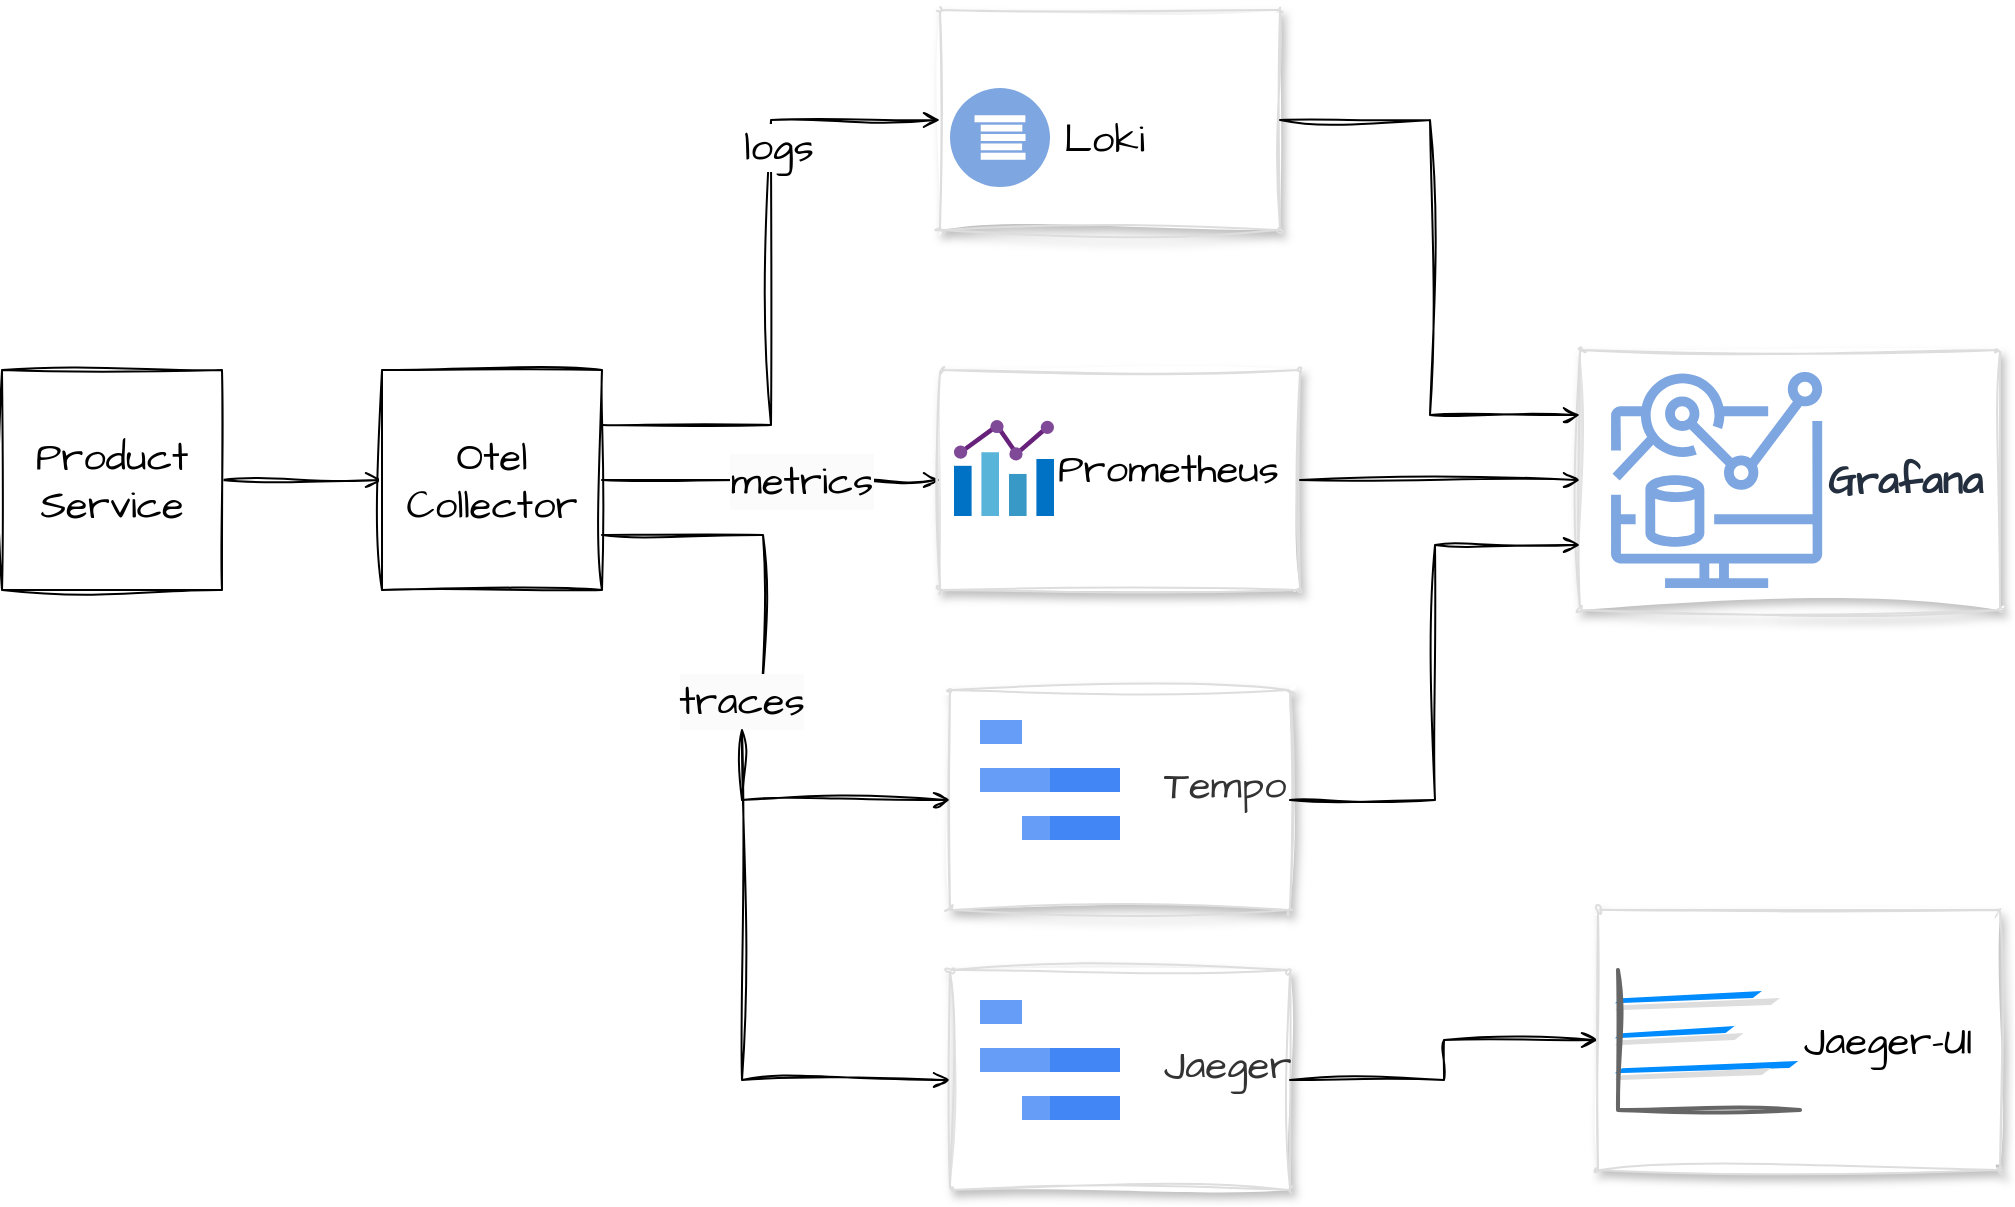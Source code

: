 <mxfile version="20.8.16" type="device" pages="2"><diagram id="aENGo2B5a2wvwdir8ZUA" name="Approach"><mxGraphModel dx="2573" dy="814" grid="1" gridSize="10" guides="1" tooltips="1" connect="1" arrows="1" fold="1" page="1" pageScale="1" pageWidth="1169" pageHeight="827" math="0" shadow="0"><root><mxCell id="0"/><mxCell id="1" parent="0"/><mxCell id="NOFSG3RNa58tvnHewngB-18" style="edgeStyle=orthogonalEdgeStyle;rounded=0;sketch=1;hachureGap=4;jiggle=2;curveFitting=1;orthogonalLoop=1;jettySize=auto;html=1;entryX=0;entryY=0.5;entryDx=0;entryDy=0;fontFamily=Architects Daughter;fontSource=https%3A%2F%2Ffonts.googleapis.com%2Fcss%3Ffamily%3DArchitects%2BDaughter;fontSize=20;endArrow=open;endFill=0;" parent="1" source="NOFSG3RNa58tvnHewngB-1" target="NOFSG3RNa58tvnHewngB-2" edge="1"><mxGeometry relative="1" as="geometry"/></mxCell><mxCell id="NOFSG3RNa58tvnHewngB-1" value="Product Service" style="whiteSpace=wrap;html=1;aspect=fixed;sketch=1;hachureGap=4;jiggle=2;curveFitting=1;fontFamily=Architects Daughter;fontSource=https%3A%2F%2Ffonts.googleapis.com%2Fcss%3Ffamily%3DArchitects%2BDaughter;fontSize=20;" parent="1" vertex="1"><mxGeometry x="-1120" y="220" width="110" height="110" as="geometry"/></mxCell><mxCell id="NOFSG3RNa58tvnHewngB-17" style="edgeStyle=orthogonalEdgeStyle;rounded=0;sketch=1;hachureGap=4;jiggle=2;curveFitting=1;orthogonalLoop=1;jettySize=auto;html=1;entryX=0;entryY=0.5;entryDx=0;entryDy=0;fontFamily=Architects Daughter;fontSource=https%3A%2F%2Ffonts.googleapis.com%2Fcss%3Ffamily%3DArchitects%2BDaughter;fontSize=20;endArrow=open;endFill=0;startArrow=none;exitX=1;exitY=0.5;exitDx=0;exitDy=0;" parent="1" target="NOFSG3RNa58tvnHewngB-14" edge="1" source="NOFSG3RNa58tvnHewngB-22"><mxGeometry relative="1" as="geometry"><mxPoint x="-701" y="429" as="sourcePoint"/></mxGeometry></mxCell><mxCell id="NOFSG3RNa58tvnHewngB-2" value="Otel Collector" style="whiteSpace=wrap;html=1;aspect=fixed;sketch=1;hachureGap=4;jiggle=2;curveFitting=1;fontFamily=Architects Daughter;fontSource=https%3A%2F%2Ffonts.googleapis.com%2Fcss%3Ffamily%3DArchitects%2BDaughter;fontSize=20;" parent="1" vertex="1"><mxGeometry x="-930" y="220" width="110" height="110" as="geometry"/></mxCell><mxCell id="NOFSG3RNa58tvnHewngB-5" value="" style="strokeColor=#dddddd;shadow=1;strokeWidth=1;rounded=1;absoluteArcSize=1;arcSize=2;sketch=1;hachureGap=4;jiggle=2;curveFitting=1;fontFamily=Architects Daughter;fontSource=https%3A%2F%2Ffonts.googleapis.com%2Fcss%3Ffamily%3DArchitects%2BDaughter;fontSize=22;" parent="1" vertex="1"><mxGeometry x="-651" y="40" width="170" height="110" as="geometry"/></mxCell><mxCell id="NOFSG3RNa58tvnHewngB-6" value="Loki" style="sketch=0;dashed=0;connectable=0;html=1;fillColor=#7EA6E0;strokeColor=none;shape=mxgraph.gcp2.logs_api;part=1;labelPosition=right;verticalLabelPosition=middle;align=left;verticalAlign=middle;spacingLeft=5;fontSize=20;hachureGap=4;jiggle=2;curveFitting=1;fontFamily=Architects Daughter;fontSource=https%3A%2F%2Ffonts.googleapis.com%2Fcss%3Ffamily%3DArchitects%2BDaughter;" parent="NOFSG3RNa58tvnHewngB-5" vertex="1"><mxGeometry y="0.5" width="50" height="49.5" relative="1" as="geometry"><mxPoint x="5" y="-16" as="offset"/></mxGeometry></mxCell><mxCell id="NOFSG3RNa58tvnHewngB-7" value="" style="strokeColor=#dddddd;shadow=1;strokeWidth=1;rounded=1;absoluteArcSize=1;arcSize=2;sketch=1;hachureGap=4;jiggle=2;curveFitting=1;fontFamily=Architects Daughter;fontSource=https%3A%2F%2Ffonts.googleapis.com%2Fcss%3Ffamily%3DArchitects%2BDaughter;fontSize=20;" parent="1" vertex="1"><mxGeometry x="-646" y="380" width="170" height="110" as="geometry"/></mxCell><mxCell id="NOFSG3RNa58tvnHewngB-8" value="Tempo" style="editableCssRules=.*;fontColor=#333333;shape=image;verticalLabelPosition=middle;labelBackgroundColor=#ffffff;verticalAlign=middle;labelPosition=right;align=left;spacingLeft=20;part=1;points=[];imageAspect=0;image=data:image/svg+xml,PHN2ZyB4bWxucz0iaHR0cDovL3d3dy53My5vcmcvMjAwMC9zdmciIHhtbG5zOnY9Imh0dHBzOi8vdmVjdGEuaW8vbmFubyIgd2lkdGg9IjIwIiBoZWlnaHQ9IjIwIiB2aWV3Qm94PSIwIDAgMjAgMjAiPiYjeGE7CTxzdHlsZSB0eXBlPSJ0ZXh0L2NzcyI+JiN4YTsJLnN0MHtmaWxsOiM0Mjg1ZjQ7fSYjeGE7CS5zdDF7ZmlsbDojNjY5ZGY2O30mI3hhOwk8L3N0eWxlPiYjeGE7CTxwYXRoIGNsYXNzPSJzdDAiIGQ9Ik0yMCA4SDEwdjRoMTB6bTAgOEgxMHY0aDEweiIgZmlsbD0iIzQyODVmNCIvPiYjeGE7CTxwYXRoIGNsYXNzPSJzdDEiIGQ9Ik0xMCAxNkg2djRoNHpNMCAwaDZ2NEgwem0wIDhoMTB2NEgweiIgZmlsbD0iIzY2OWRmNiIvPiYjeGE7PC9zdmc+;sketch=1;hachureGap=4;jiggle=2;curveFitting=1;fontFamily=Architects Daughter;fontSource=https%3A%2F%2Ffonts.googleapis.com%2Fcss%3Ffamily%3DArchitects%2BDaughter;fontSize=20;" parent="NOFSG3RNa58tvnHewngB-7" vertex="1"><mxGeometry width="70" height="60" relative="1" as="geometry"><mxPoint x="15" y="15" as="offset"/></mxGeometry></mxCell><mxCell id="NOFSG3RNa58tvnHewngB-16" value="" style="group" parent="1" vertex="1" connectable="0"><mxGeometry x="-651" y="220" width="180" height="110" as="geometry"/></mxCell><mxCell id="NOFSG3RNa58tvnHewngB-14" value="" style="strokeColor=#dddddd;shadow=1;strokeWidth=1;rounded=1;absoluteArcSize=1;arcSize=2;sketch=1;hachureGap=4;jiggle=2;curveFitting=1;fontFamily=Architects Daughter;fontSource=https%3A%2F%2Ffonts.googleapis.com%2Fcss%3Ffamily%3DArchitects%2BDaughter;fontSize=20;" parent="NOFSG3RNa58tvnHewngB-16" vertex="1"><mxGeometry width="180" height="110" as="geometry"/></mxCell><mxCell id="NOFSG3RNa58tvnHewngB-13" value="Prometheus" style="sketch=0;aspect=fixed;html=1;points=[];align=left;image;fontSize=20;image=img/lib/mscae/Chart.svg;hachureGap=4;jiggle=2;curveFitting=1;fontFamily=Architects Daughter;fontSource=https%3A%2F%2Ffonts.googleapis.com%2Fcss%3Ffamily%3DArchitects%2BDaughter;labelPosition=right;verticalLabelPosition=middle;verticalAlign=middle;" parent="NOFSG3RNa58tvnHewngB-16" vertex="1"><mxGeometry x="7" y="25" width="50" height="48" as="geometry"/></mxCell><mxCell id="NOFSG3RNa58tvnHewngB-23" value="" style="edgeStyle=orthogonalEdgeStyle;rounded=0;sketch=1;hachureGap=4;jiggle=2;curveFitting=1;orthogonalLoop=1;jettySize=auto;html=1;exitX=1;exitY=0.5;exitDx=0;exitDy=0;entryX=0;entryY=0.5;entryDx=0;entryDy=0;fontFamily=Architects Daughter;fontSource=https%3A%2F%2Ffonts.googleapis.com%2Fcss%3Ffamily%3DArchitects%2BDaughter;fontSize=20;endArrow=none;endFill=0;" parent="1" source="NOFSG3RNa58tvnHewngB-2" target="NOFSG3RNa58tvnHewngB-22" edge="1"><mxGeometry relative="1" as="geometry"><mxPoint x="-820" y="302.5" as="sourcePoint"/><mxPoint x="-590" y="429" as="targetPoint"/></mxGeometry></mxCell><mxCell id="NOFSG3RNa58tvnHewngB-22" value="&lt;span style=&quot;color: rgb(0, 0, 0); font-family: &amp;quot;Architects Daughter&amp;quot;; font-size: 20px; font-style: normal; font-variant-ligatures: normal; font-variant-caps: normal; font-weight: 400; letter-spacing: normal; orphans: 2; text-indent: 0px; text-transform: none; widows: 2; word-spacing: 0px; -webkit-text-stroke-width: 0px; background-color: rgb(251, 251, 251); text-decoration-thickness: initial; text-decoration-style: initial; text-decoration-color: initial; float: none; display: inline !important;&quot;&gt;metrics&lt;/span&gt;" style="text;whiteSpace=wrap;html=1;fontSize=20;fontFamily=Architects Daughter;fontColor=#333333;align=center;verticalAlign=middle;" parent="1" vertex="1"><mxGeometry x="-750" y="260" width="60" height="30" as="geometry"/></mxCell><mxCell id="QbzpBsziUjCRNDGqQoK3-5" value="" style="group" parent="1" vertex="1" connectable="0"><mxGeometry x="-331" y="210" width="210" height="130" as="geometry"/></mxCell><mxCell id="QbzpBsziUjCRNDGqQoK3-3" value="" style="strokeColor=#dddddd;shadow=1;strokeWidth=1;rounded=1;absoluteArcSize=1;arcSize=2;sketch=1;hachureGap=4;jiggle=2;curveFitting=1;fontFamily=Architects Daughter;fontSource=https%3A%2F%2Ffonts.googleapis.com%2Fcss%3Ffamily%3DArchitects%2BDaughter;fontSize=20;" parent="QbzpBsziUjCRNDGqQoK3-5" vertex="1"><mxGeometry width="210" height="130" as="geometry"/></mxCell><mxCell id="QbzpBsziUjCRNDGqQoK3-1" value="Grafana" style="sketch=0;outlineConnect=0;fontColor=#232F3E;gradientColor=none;fillColor=#7EA6E0;strokeColor=#1A1A1A;dashed=0;verticalLabelPosition=middle;verticalAlign=middle;align=left;html=1;fontSize=20;fontStyle=1;aspect=fixed;pointerEvents=1;shape=mxgraph.aws4.cloudwatch_metrics_insights;hachureGap=4;jiggle=2;curveFitting=1;fontFamily=Architects Daughter;fontSource=https%3A%2F%2Ffonts.googleapis.com%2Fcss%3Ffamily%3DArchitects%2BDaughter;labelPosition=right;" parent="QbzpBsziUjCRNDGqQoK3-5" vertex="1"><mxGeometry x="15" y="11" width="106.62" height="108" as="geometry"/></mxCell><mxCell id="QbzpBsziUjCRNDGqQoK3-6" style="edgeStyle=orthogonalEdgeStyle;rounded=0;sketch=1;hachureGap=4;jiggle=2;curveFitting=1;orthogonalLoop=1;jettySize=auto;html=1;entryX=0;entryY=0.5;entryDx=0;entryDy=0;fontFamily=Architects Daughter;fontSource=https%3A%2F%2Ffonts.googleapis.com%2Fcss%3Ffamily%3DArchitects%2BDaughter;fontSize=20;endArrow=open;endFill=0;" parent="1" source="NOFSG3RNa58tvnHewngB-14" target="QbzpBsziUjCRNDGqQoK3-3" edge="1"><mxGeometry relative="1" as="geometry"/></mxCell><mxCell id="QbzpBsziUjCRNDGqQoK3-10" style="edgeStyle=orthogonalEdgeStyle;rounded=0;sketch=1;hachureGap=4;jiggle=2;curveFitting=1;orthogonalLoop=1;jettySize=auto;html=1;fontFamily=Architects Daughter;fontSource=https%3A%2F%2Ffonts.googleapis.com%2Fcss%3Ffamily%3DArchitects%2BDaughter;fontSize=20;strokeWidth=1;strokeColor=default;exitX=1;exitY=0.5;exitDx=0;exitDy=0;endArrow=open;endFill=0;entryX=0;entryY=0.75;entryDx=0;entryDy=0;" parent="1" source="NOFSG3RNa58tvnHewngB-7" target="QbzpBsziUjCRNDGqQoK3-3" edge="1"><mxGeometry relative="1" as="geometry"><mxPoint x="-290" y="270" as="sourcePoint"/><mxPoint x="-80" y="410" as="targetPoint"/></mxGeometry></mxCell><mxCell id="QbzpBsziUjCRNDGqQoK3-11" style="edgeStyle=orthogonalEdgeStyle;rounded=0;sketch=1;hachureGap=4;jiggle=2;curveFitting=1;orthogonalLoop=1;jettySize=auto;html=1;fontFamily=Architects Daughter;fontSource=https%3A%2F%2Ffonts.googleapis.com%2Fcss%3Ffamily%3DArchitects%2BDaughter;fontSize=20;strokeWidth=1;strokeColor=default;entryX=0;entryY=0.5;entryDx=0;entryDy=0;endArrow=open;endFill=0;exitX=0.5;exitY=1;exitDx=0;exitDy=0;" parent="1" source="POfg6oXya2MA9tNua3T5-5" target="NOFSG3RNa58tvnHewngB-7" edge="1"><mxGeometry relative="1" as="geometry"><mxPoint x="-750" y="430" as="sourcePoint"/><mxPoint x="-40" y="406.5" as="targetPoint"/></mxGeometry></mxCell><mxCell id="QbzpBsziUjCRNDGqQoK3-13" style="edgeStyle=orthogonalEdgeStyle;rounded=0;sketch=1;hachureGap=4;jiggle=2;curveFitting=1;orthogonalLoop=1;jettySize=auto;html=1;fontFamily=Architects Daughter;fontSource=https%3A%2F%2Ffonts.googleapis.com%2Fcss%3Ffamily%3DArchitects%2BDaughter;fontSize=20;strokeWidth=1;strokeColor=default;exitX=1;exitY=0.25;exitDx=0;exitDy=0;entryX=0;entryY=0.5;entryDx=0;entryDy=0;endArrow=open;endFill=0;" parent="1" source="NOFSG3RNa58tvnHewngB-2" target="NOFSG3RNa58tvnHewngB-5" edge="1"><mxGeometry relative="1" as="geometry"><mxPoint x="-1010" y="40" as="sourcePoint"/><mxPoint x="-831" y="40" as="targetPoint"/></mxGeometry></mxCell><mxCell id="QbzpBsziUjCRNDGqQoK3-14" value="logs" style="edgeLabel;html=1;align=center;verticalAlign=middle;resizable=0;points=[];fontSize=20;fontFamily=Architects Daughter;" parent="QbzpBsziUjCRNDGqQoK3-13" vertex="1" connectable="0"><mxGeometry x="0.393" y="-3" relative="1" as="geometry"><mxPoint as="offset"/></mxGeometry></mxCell><mxCell id="QbzpBsziUjCRNDGqQoK3-15" style="edgeStyle=orthogonalEdgeStyle;rounded=0;sketch=1;hachureGap=4;jiggle=2;curveFitting=1;orthogonalLoop=1;jettySize=auto;html=1;fontFamily=Architects Daughter;fontSource=https%3A%2F%2Ffonts.googleapis.com%2Fcss%3Ffamily%3DArchitects%2BDaughter;fontSize=20;strokeWidth=1;strokeColor=default;entryX=0;entryY=0.25;entryDx=0;entryDy=0;exitX=1;exitY=0.5;exitDx=0;exitDy=0;endArrow=open;endFill=0;" parent="1" source="NOFSG3RNa58tvnHewngB-5" target="QbzpBsziUjCRNDGqQoK3-3" edge="1"><mxGeometry relative="1" as="geometry"><mxPoint x="-170" y="120" as="sourcePoint"/><mxPoint x="251" y="241.5" as="targetPoint"/></mxGeometry></mxCell><mxCell id="POfg6oXya2MA9tNua3T5-1" value="" style="strokeColor=#dddddd;shadow=1;strokeWidth=1;rounded=1;absoluteArcSize=1;arcSize=2;sketch=1;hachureGap=4;jiggle=2;curveFitting=1;fontFamily=Architects Daughter;fontSource=https%3A%2F%2Ffonts.googleapis.com%2Fcss%3Ffamily%3DArchitects%2BDaughter;fontSize=20;" vertex="1" parent="1"><mxGeometry x="-646" y="520" width="170" height="110" as="geometry"/></mxCell><mxCell id="POfg6oXya2MA9tNua3T5-2" value="Jaeger" style="editableCssRules=.*;fontColor=#333333;shape=image;verticalLabelPosition=middle;labelBackgroundColor=#ffffff;verticalAlign=middle;labelPosition=right;align=left;spacingLeft=20;part=1;points=[];imageAspect=0;image=data:image/svg+xml,PHN2ZyB4bWxucz0iaHR0cDovL3d3dy53My5vcmcvMjAwMC9zdmciIHhtbG5zOnY9Imh0dHBzOi8vdmVjdGEuaW8vbmFubyIgd2lkdGg9IjIwIiBoZWlnaHQ9IjIwIiB2aWV3Qm94PSIwIDAgMjAgMjAiPiYjeGE7CTxzdHlsZSB0eXBlPSJ0ZXh0L2NzcyI+JiN4YTsJLnN0MHtmaWxsOiM0Mjg1ZjQ7fSYjeGE7CS5zdDF7ZmlsbDojNjY5ZGY2O30mI3hhOwk8L3N0eWxlPiYjeGE7CTxwYXRoIGNsYXNzPSJzdDAiIGQ9Ik0yMCA4SDEwdjRoMTB6bTAgOEgxMHY0aDEweiIgZmlsbD0iIzQyODVmNCIvPiYjeGE7CTxwYXRoIGNsYXNzPSJzdDEiIGQ9Ik0xMCAxNkg2djRoNHpNMCAwaDZ2NEgwem0wIDhoMTB2NEgweiIgZmlsbD0iIzY2OWRmNiIvPiYjeGE7PC9zdmc+;sketch=1;hachureGap=4;jiggle=2;curveFitting=1;fontFamily=Architects Daughter;fontSource=https%3A%2F%2Ffonts.googleapis.com%2Fcss%3Ffamily%3DArchitects%2BDaughter;fontSize=20;" vertex="1" parent="POfg6oXya2MA9tNua3T5-1"><mxGeometry width="70" height="60" relative="1" as="geometry"><mxPoint x="15" y="15" as="offset"/></mxGeometry></mxCell><mxCell id="POfg6oXya2MA9tNua3T5-3" style="edgeStyle=orthogonalEdgeStyle;rounded=0;sketch=1;hachureGap=4;jiggle=2;curveFitting=1;orthogonalLoop=1;jettySize=auto;html=1;fontFamily=Architects Daughter;fontSource=https%3A%2F%2Ffonts.googleapis.com%2Fcss%3Ffamily%3DArchitects%2BDaughter;fontSize=20;strokeWidth=1;strokeColor=default;endArrow=none;endFill=0;exitX=1;exitY=0.75;exitDx=0;exitDy=0;" edge="1" parent="1" source="NOFSG3RNa58tvnHewngB-2"><mxGeometry relative="1" as="geometry"><mxPoint x="-830" y="430" as="sourcePoint"/><mxPoint x="-740" y="380" as="targetPoint"/></mxGeometry></mxCell><mxCell id="POfg6oXya2MA9tNua3T5-5" value="&lt;span style=&quot;color: rgb(0, 0, 0); font-family: &amp;quot;Architects Daughter&amp;quot;; font-size: 20px; font-style: normal; font-variant-ligatures: normal; font-variant-caps: normal; font-weight: 400; letter-spacing: normal; orphans: 2; text-indent: 0px; text-transform: none; widows: 2; word-spacing: 0px; -webkit-text-stroke-width: 0px; background-color: rgb(251, 251, 251); text-decoration-thickness: initial; text-decoration-style: initial; text-decoration-color: initial; float: none; display: inline !important;&quot;&gt;traces&lt;/span&gt;" style="text;whiteSpace=wrap;html=1;fontSize=20;fontFamily=Architects Daughter;fontColor=#333333;align=center;verticalAlign=middle;" vertex="1" parent="1"><mxGeometry x="-780" y="370" width="60" height="30" as="geometry"/></mxCell><mxCell id="POfg6oXya2MA9tNua3T5-6" style="edgeStyle=orthogonalEdgeStyle;rounded=0;sketch=1;hachureGap=4;jiggle=2;curveFitting=1;orthogonalLoop=1;jettySize=auto;html=1;fontFamily=Architects Daughter;fontSource=https%3A%2F%2Ffonts.googleapis.com%2Fcss%3Ffamily%3DArchitects%2BDaughter;fontSize=20;strokeWidth=1;strokeColor=default;entryX=0;entryY=0.5;entryDx=0;entryDy=0;endArrow=open;endFill=0;exitX=0.5;exitY=1;exitDx=0;exitDy=0;" edge="1" parent="1" source="POfg6oXya2MA9tNua3T5-5" target="POfg6oXya2MA9tNua3T5-1"><mxGeometry relative="1" as="geometry"><mxPoint x="-740" y="410" as="sourcePoint"/><mxPoint x="-620" y="455" as="targetPoint"/></mxGeometry></mxCell><mxCell id="POfg6oXya2MA9tNua3T5-11" style="edgeStyle=orthogonalEdgeStyle;rounded=0;sketch=1;hachureGap=4;jiggle=2;curveFitting=1;orthogonalLoop=1;jettySize=auto;html=1;fontFamily=Architects Daughter;fontSource=https%3A%2F%2Ffonts.googleapis.com%2Fcss%3Ffamily%3DArchitects%2BDaughter;fontSize=20;strokeWidth=1;strokeColor=default;exitX=1;exitY=0.5;exitDx=0;exitDy=0;endArrow=open;endFill=0;entryX=0;entryY=0.5;entryDx=0;entryDy=0;" edge="1" parent="1" source="POfg6oXya2MA9tNua3T5-1" target="POfg6oXya2MA9tNua3T5-9"><mxGeometry relative="1" as="geometry"><mxPoint x="-466" y="445" as="sourcePoint"/><mxPoint x="-40" y="317.5" as="targetPoint"/></mxGeometry></mxCell><mxCell id="POfg6oXya2MA9tNua3T5-12" value="" style="group" vertex="1" connectable="0" parent="1"><mxGeometry x="-322" y="490" width="201" height="130" as="geometry"/></mxCell><mxCell id="POfg6oXya2MA9tNua3T5-9" value="" style="strokeColor=#dddddd;shadow=1;strokeWidth=1;rounded=1;absoluteArcSize=1;arcSize=2;sketch=1;hachureGap=4;jiggle=2;curveFitting=1;fontFamily=Architects Daughter;fontSource=https%3A%2F%2Ffonts.googleapis.com%2Fcss%3Ffamily%3DArchitects%2BDaughter;fontSize=20;" vertex="1" parent="POfg6oXya2MA9tNua3T5-12"><mxGeometry width="201" height="130" as="geometry"/></mxCell><mxCell id="POfg6oXya2MA9tNua3T5-7" value="Jaeger-UI" style="verticalLabelPosition=middle;shadow=0;dashed=0;align=left;html=1;verticalAlign=middle;strokeWidth=1;shape=mxgraph.mockup.graphics.barChart;strokeColor=none;strokeColor2=none;strokeColor3=#666666;fillColor2=#008cff;fillColor3=#dddddd;sketch=1;hachureGap=4;jiggle=2;curveFitting=1;fontFamily=Architects Daughter;fontSource=https%3A%2F%2Ffonts.googleapis.com%2Fcss%3Ffamily%3DArchitects%2BDaughter;fontSize=20;fillStyle=solid;labelPosition=right;" vertex="1" parent="POfg6oXya2MA9tNua3T5-12"><mxGeometry x="10" y="30" width="91" height="70" as="geometry"/></mxCell></root></mxGraphModel></diagram><diagram name="Template-v1" id="uHNWMXE7SAny_o0zqtle"><mxGraphModel dx="577" dy="814" grid="1" gridSize="10" guides="1" tooltips="1" connect="1" arrows="1" fold="0" page="1" pageScale="1" pageWidth="827" pageHeight="1169" math="0" shadow="0"><root><mxCell id="0"/><mxCell id="1" parent="0"/><mxCell id="M1N9b53wK--P93UxcJNi-30" value="event" style="shape=partialRectangle;whiteSpace=wrap;html=1;bottom=0;right=0;fillColor=#FFB570;fontFamily=Comic Sans MS;fontSize=14;spacing=0;sketch=1;curveFitting=1;jiggle=2;fillStyle=solid;verticalAlign=top;align=left;spacingLeft=4;spacingRight=2;" parent="1" vertex="1"><mxGeometry x="1171" y="70" width="90" height="90" as="geometry"/></mxCell><mxCell id="M1N9b53wK--P93UxcJNi-31" value="policy" style="shape=partialRectangle;whiteSpace=wrap;html=1;bottom=0;right=0;fillColor=#E692C7;fontFamily=Comic Sans MS;fontSize=14;spacing=0;sketch=1;curveFitting=1;jiggle=2;fillStyle=solid;" parent="1" vertex="1"><mxGeometry x="1360" y="70" width="90" height="90" as="geometry"/></mxCell><mxCell id="M1N9b53wK--P93UxcJNi-32" value="event generating system" style="shape=partialRectangle;whiteSpace=wrap;html=1;bottom=0;right=0;fillColor=#F8CECC;fontFamily=Comic Sans MS;fontSize=14;spacing=0;sketch=1;curveFitting=1;jiggle=2;fillStyle=solid;" parent="1" vertex="1"><mxGeometry x="1050" y="70" width="90" height="90" as="geometry"/></mxCell><mxCell id="M1N9b53wK--P93UxcJNi-33" value="command" style="shape=partialRectangle;whiteSpace=wrap;html=1;bottom=0;right=0;fillColor=#DAE8FC;fontFamily=Comic Sans MS;fontSize=14;spacing=0;sketch=1;curveFitting=1;jiggle=2;fillStyle=solid;" parent="1" vertex="1"><mxGeometry x="945" y="70" width="90" height="90" as="geometry"/></mxCell><mxCell id="M1N9b53wK--P93UxcJNi-34" value="aggregate" style="shape=partialRectangle;whiteSpace=wrap;html=1;bottom=0;right=0;fillColor=#FFF2CC;fontFamily=Comic Sans MS;fontSize=14;spacing=0;sketch=1;curveFitting=1;jiggle=2;fillStyle=solid;" parent="1" vertex="1"><mxGeometry x="1050" y="166" width="210" height="69" as="geometry"/></mxCell><mxCell id="M1N9b53wK--P93UxcJNi-35" value="command parmeters" style="shape=partialRectangle;whiteSpace=wrap;html=1;bottom=0;right=0;fillColor=#00CF00;fontFamily=Comic Sans MS;fontSize=14;spacing=0;sketch=1;curveFitting=1;jiggle=2;fillStyle=solid;" parent="1" vertex="1"><mxGeometry x="910" y="154" width="90" height="46" as="geometry"/></mxCell><mxCell id="M1N9b53wK--P93UxcJNi-36" value="actor" style="shape=partialRectangle;whiteSpace=wrap;html=1;bottom=0;right=0;fillColor=#FFFF66;fontFamily=Comic Sans MS;fontSize=14;spacing=0;sketch=1;curveFitting=1;jiggle=2;fillStyle=solid;" parent="1" vertex="1"><mxGeometry x="880" y="200" width="90" height="46" as="geometry"/></mxCell><mxCell id="M1N9b53wK--P93UxcJNi-57" value="isRunning" style="shape=partialRectangle;whiteSpace=wrap;html=1;left=0;right=0;fillColor=#E692C7;sketch=1;fillStyle=solid;fontFamily=Comic Sans MS;fontSize=14;strokeColor=none;rotation=0;align=left;spacing=0;spacingLeft=4;gradientColor=#FFFFFF;gradientDirection=east;" parent="1" vertex="1"><mxGeometry x="1440" y="80" width="80" height="30" as="geometry"/></mxCell><mxCell id="M1N9b53wK--P93UxcJNi-58" value="triggeredAt" style="shape=partialRectangle;whiteSpace=wrap;html=1;left=0;right=0;fillColor=#FFB570;sketch=1;fillStyle=solid;fontFamily=Comic Sans MS;fontSize=14;strokeColor=none;rotation=0;align=left;spacing=0;spacingLeft=4;gradientColor=#FFFFFF;gradientDirection=east;" parent="1" vertex="1"><mxGeometry x="1230" y="100" width="87.29" height="30" as="geometry"/></mxCell><mxCell id="TKm78kGQ97YrOzSOfu0G-1" value="System" style="ellipse;whiteSpace=wrap;html=1;aspect=fixed;sketch=1;fillStyle=solid;strokeColor=#333333;fontFamily=Comic Sans MS;fontSize=14;fillColor=#F8CECC;gradientColor=#FFFFFF;gradientDirection=east;fontStyle=1" parent="1" vertex="1"><mxGeometry x="1077" y="305" width="150" height="150" as="geometry"/></mxCell><mxCell id="TKm78kGQ97YrOzSOfu0G-2" value="" style="endArrow=open;html=1;fontFamily=Comic Sans MS;fontSize=14;curved=1;entryX=0;entryY=0.5;entryDx=0;entryDy=0;endFill=0;" parent="1" target="TKm78kGQ97YrOzSOfu0G-1" edge="1"><mxGeometry width="50" height="50" relative="1" as="geometry"><mxPoint x="827" y="395" as="sourcePoint"/><mxPoint x="907" y="385" as="targetPoint"/><Array as="points"><mxPoint x="917" y="325"/></Array></mxGeometry></mxCell><mxCell id="TKm78kGQ97YrOzSOfu0G-3" value="System eventually executes command" style="text;whiteSpace=wrap;html=1;fontSize=14;fontFamily=Comic Sans MS;align=center;verticalAlign=middle;" parent="1" vertex="1"><mxGeometry x="1058" y="495" width="80" height="70" as="geometry"/></mxCell><mxCell id="TKm78kGQ97YrOzSOfu0G-4" value="command sent&#10;to be executed&#10;asynchronously" style="text;whiteSpace=wrap;html=1;fontSize=14;fontFamily=Comic Sans MS;align=center;verticalAlign=middle;" parent="1" vertex="1"><mxGeometry x="866" y="495" width="101" height="70" as="geometry"/></mxCell><mxCell id="TKm78kGQ97YrOzSOfu0G-5" value="" style="endArrow=none;dashed=1;html=1;fontFamily=Comic Sans MS;fontSize=14;rounded=0;" parent="1" source="TKm78kGQ97YrOzSOfu0G-4" edge="1"><mxGeometry width="50" height="50" relative="1" as="geometry"><mxPoint x="577" y="505" as="sourcePoint"/><mxPoint x="987" y="365" as="targetPoint"/></mxGeometry></mxCell><mxCell id="TKm78kGQ97YrOzSOfu0G-6" value="" style="endArrow=none;dashed=1;html=1;fontFamily=Comic Sans MS;fontSize=14;rounded=0;exitX=0.5;exitY=0;exitDx=0;exitDy=0;" parent="1" source="TKm78kGQ97YrOzSOfu0G-3" target="TKm78kGQ97YrOzSOfu0G-1" edge="1"><mxGeometry width="50" height="50" relative="1" as="geometry"><mxPoint x="1217" y="495" as="sourcePoint"/><mxPoint x="1267" y="425" as="targetPoint"/></mxGeometry></mxCell><mxCell id="TKm78kGQ97YrOzSOfu0G-7" value="" style="endArrow=open;html=1;fontFamily=Comic Sans MS;fontSize=14;curved=1;endFill=0;exitX=1;exitY=0.5;exitDx=0;exitDy=0;" parent="1" source="TKm78kGQ97YrOzSOfu0G-1" target="TKm78kGQ97YrOzSOfu0G-9" edge="1"><mxGeometry width="50" height="50" relative="1" as="geometry"><mxPoint x="1272" y="385" as="sourcePoint"/><mxPoint x="1397" y="385" as="targetPoint"/><Array as="points"><mxPoint x="1317" y="355"/></Array></mxGeometry></mxCell><mxCell id="TKm78kGQ97YrOzSOfu0G-8" value="Execution Completion is signalled with an event" style="text;whiteSpace=wrap;html=1;fontSize=14;fontFamily=Comic Sans MS;align=center;verticalAlign=middle;" parent="1" vertex="1"><mxGeometry x="1227" y="495" width="90" height="70" as="geometry"/></mxCell><mxCell id="TKm78kGQ97YrOzSOfu0G-9" value="Processing Policy" style="ellipse;whiteSpace=wrap;html=1;aspect=fixed;sketch=1;fillStyle=solid;strokeColor=#333333;fontFamily=Comic Sans MS;fontSize=14;fillColor=#E692C7;gradientColor=#FFFFFF;gradientDirection=east;fontStyle=1;spacing=0;spacingLeft=4;spacingRight=4;" parent="1" vertex="1"><mxGeometry x="1407" y="295" width="150" height="150" as="geometry"/></mxCell><mxCell id="TKm78kGQ97YrOzSOfu0G-10" value="" style="endArrow=open;html=1;fontFamily=Comic Sans MS;fontSize=14;curved=1;endFill=0;" parent="1" source="TKm78kGQ97YrOzSOfu0G-9" edge="1"><mxGeometry width="50" height="50" relative="1" as="geometry"><mxPoint x="1557" y="370" as="sourcePoint"/><mxPoint x="1647" y="360" as="targetPoint"/></mxGeometry></mxCell><mxCell id="TKm78kGQ97YrOzSOfu0G-11" value="Trigger" style="edgeLabel;html=1;align=center;verticalAlign=middle;resizable=0;points=[];fontSize=14;fontFamily=Comic Sans MS;fontStyle=1" parent="TKm78kGQ97YrOzSOfu0G-10" vertex="1" connectable="0"><mxGeometry x="0.313" y="-7" relative="1" as="geometry"><mxPoint x="-16" y="-9" as="offset"/></mxGeometry></mxCell><mxCell id="TKm78kGQ97YrOzSOfu0G-12" value="" style="endArrow=none;dashed=1;html=1;fontFamily=Comic Sans MS;fontSize=14;rounded=0;exitX=0.5;exitY=0;exitDx=0;exitDy=0;" parent="1" source="TKm78kGQ97YrOzSOfu0G-8" edge="1"><mxGeometry width="50" height="50" relative="1" as="geometry"><mxPoint x="1307" y="425" as="sourcePoint"/><mxPoint x="1307" y="355" as="targetPoint"/></mxGeometry></mxCell><mxCell id="TKm78kGQ97YrOzSOfu0G-13" value="Rules to process the event&lt;br&gt;Typically the rules are based on the event conditions to select the next command to be triggered" style="text;whiteSpace=wrap;html=1;fontSize=14;fontFamily=Comic Sans MS;align=center;verticalAlign=middle;" parent="1" vertex="1"><mxGeometry x="1437" y="495" width="200" height="90" as="geometry"/></mxCell><mxCell id="TKm78kGQ97YrOzSOfu0G-14" value="" style="endArrow=none;dashed=1;html=1;fontFamily=Comic Sans MS;fontSize=14;rounded=0;exitX=0.5;exitY=0;exitDx=0;exitDy=0;entryX=0.5;entryY=1;entryDx=0;entryDy=0;" parent="1" source="TKm78kGQ97YrOzSOfu0G-13" target="TKm78kGQ97YrOzSOfu0G-9" edge="1"><mxGeometry width="50" height="50" relative="1" as="geometry"><mxPoint x="1577" y="455" as="sourcePoint"/><mxPoint x="1612" y="315" as="targetPoint"/></mxGeometry></mxCell><mxCell id="TKm78kGQ97YrOzSOfu0G-15" value="" style="group" parent="1" vertex="1" connectable="0"><mxGeometry x="877" y="335" width="140" height="30" as="geometry"/></mxCell><mxCell id="TKm78kGQ97YrOzSOfu0G-16" value="" style="rounded=0;whiteSpace=wrap;html=1;strokeWidth=1;fillWeight=4;hachureGap=8;hachureAngle=45;fillColor=#DAE8FC;fillStyle=solid;strokeColor=#333333;fontFamily=Comic Sans MS;fontSize=14;sketch=1;curveFitting=1;jiggle=2;" parent="TKm78kGQ97YrOzSOfu0G-15" vertex="1"><mxGeometry x="10" y="5" width="120" height="20" as="geometry"/></mxCell><mxCell id="TKm78kGQ97YrOzSOfu0G-17" value="Command(...args)" style="text;whiteSpace=wrap;html=1;fontSize=14;fontFamily=Comic Sans MS;fillColor=none;align=center;verticalAlign=middle;" parent="TKm78kGQ97YrOzSOfu0G-15" vertex="1"><mxGeometry width="140" height="30" as="geometry"/></mxCell><mxCell id="TKm78kGQ97YrOzSOfu0G-18" value="" style="group" parent="1" vertex="1" connectable="0"><mxGeometry x="1247" y="335" width="130" height="30" as="geometry"/></mxCell><mxCell id="TKm78kGQ97YrOzSOfu0G-19" value="" style="rounded=0;whiteSpace=wrap;html=1;strokeWidth=1;fillWeight=4;hachureGap=8;hachureAngle=45;fillColor=#FFB570;fillStyle=solid;strokeColor=#333333;fontFamily=Comic Sans MS;fontSize=14;sketch=1;curveFitting=1;jiggle=2;" parent="TKm78kGQ97YrOzSOfu0G-18" vertex="1"><mxGeometry y="5" width="130" height="20" as="geometry"/></mxCell><mxCell id="TKm78kGQ97YrOzSOfu0G-20" value="Event(...conditions)" style="text;whiteSpace=wrap;html=1;fontSize=14;fontFamily=Comic Sans MS;fillColor=none;align=center;verticalAlign=middle;" parent="TKm78kGQ97YrOzSOfu0G-18" vertex="1"><mxGeometry width="130" height="30" as="geometry"/></mxCell></root></mxGraphModel></diagram></mxfile>